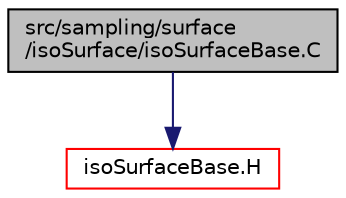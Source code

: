 digraph "src/sampling/surface/isoSurface/isoSurfaceBase.C"
{
  bgcolor="transparent";
  edge [fontname="Helvetica",fontsize="10",labelfontname="Helvetica",labelfontsize="10"];
  node [fontname="Helvetica",fontsize="10",shape=record];
  Node1 [label="src/sampling/surface\l/isoSurface/isoSurfaceBase.C",height=0.2,width=0.4,color="black", fillcolor="grey75", style="filled" fontcolor="black"];
  Node1 -> Node2 [color="midnightblue",fontsize="10",style="solid",fontname="Helvetica"];
  Node2 [label="isoSurfaceBase.H",height=0.2,width=0.4,color="red",URL="$isoSurfaceBase_8H.html"];
}
